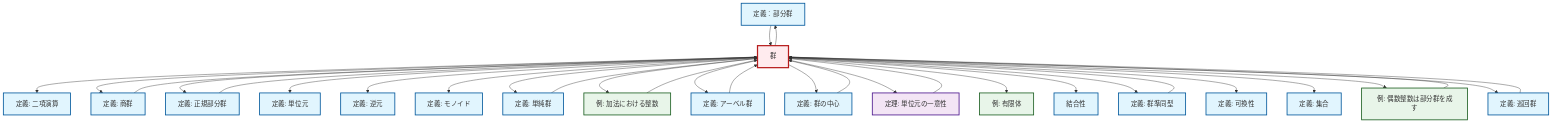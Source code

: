 graph TD
    classDef definition fill:#e1f5fe,stroke:#01579b,stroke-width:2px
    classDef theorem fill:#f3e5f5,stroke:#4a148c,stroke-width:2px
    classDef axiom fill:#fff3e0,stroke:#e65100,stroke-width:2px
    classDef example fill:#e8f5e9,stroke:#1b5e20,stroke-width:2px
    classDef current fill:#ffebee,stroke:#b71c1c,stroke-width:3px
    def-subgroup["定義：部分群"]:::definition
    def-normal-subgroup["定義: 正規部分群"]:::definition
    def-center-of-group["定義: 群の中心"]:::definition
    def-associativity["結合性"]:::definition
    ex-finite-field["例: 有限体"]:::example
    ex-integers-addition["例: 加法における整数"]:::example
    def-cyclic-group["定義: 巡回群"]:::definition
    ex-even-integers-subgroup["例: 偶数整数は部分群を成す"]:::example
    def-homomorphism["定義: 群準同型"]:::definition
    def-abelian-group["定義: アーベル群"]:::definition
    def-inverse-element["定義: 逆元"]:::definition
    def-set["定義: 集合"]:::definition
    thm-unique-identity["定理: 単位元の一意性"]:::theorem
    def-simple-group["定義: 単純群"]:::definition
    def-binary-operation["定義: 二項演算"]:::definition
    def-monoid["定義: モノイド"]:::definition
    def-commutativity["定義: 可換性"]:::definition
    def-identity-element["定義: 単位元"]:::definition
    def-quotient-group["定義: 商群"]:::definition
    def-group["群"]:::definition
    def-center-of-group --> def-group
    def-group --> def-binary-operation
    def-quotient-group --> def-group
    def-group --> def-quotient-group
    def-group --> def-normal-subgroup
    thm-unique-identity --> def-group
    def-group --> def-identity-element
    def-group --> def-inverse-element
    def-abelian-group --> def-group
    def-homomorphism --> def-group
    def-group --> def-monoid
    def-group --> def-simple-group
    def-group --> ex-integers-addition
    def-subgroup --> def-group
    def-cyclic-group --> def-group
    def-group --> def-abelian-group
    def-normal-subgroup --> def-group
    ex-integers-addition --> def-group
    def-group --> def-center-of-group
    def-group --> thm-unique-identity
    def-group --> ex-finite-field
    def-group --> def-associativity
    def-group --> def-homomorphism
    def-group --> def-commutativity
    def-group --> def-set
    def-group --> ex-even-integers-subgroup
    def-simple-group --> def-group
    def-group --> def-subgroup
    def-group --> def-cyclic-group
    ex-even-integers-subgroup --> def-group
    class def-group current